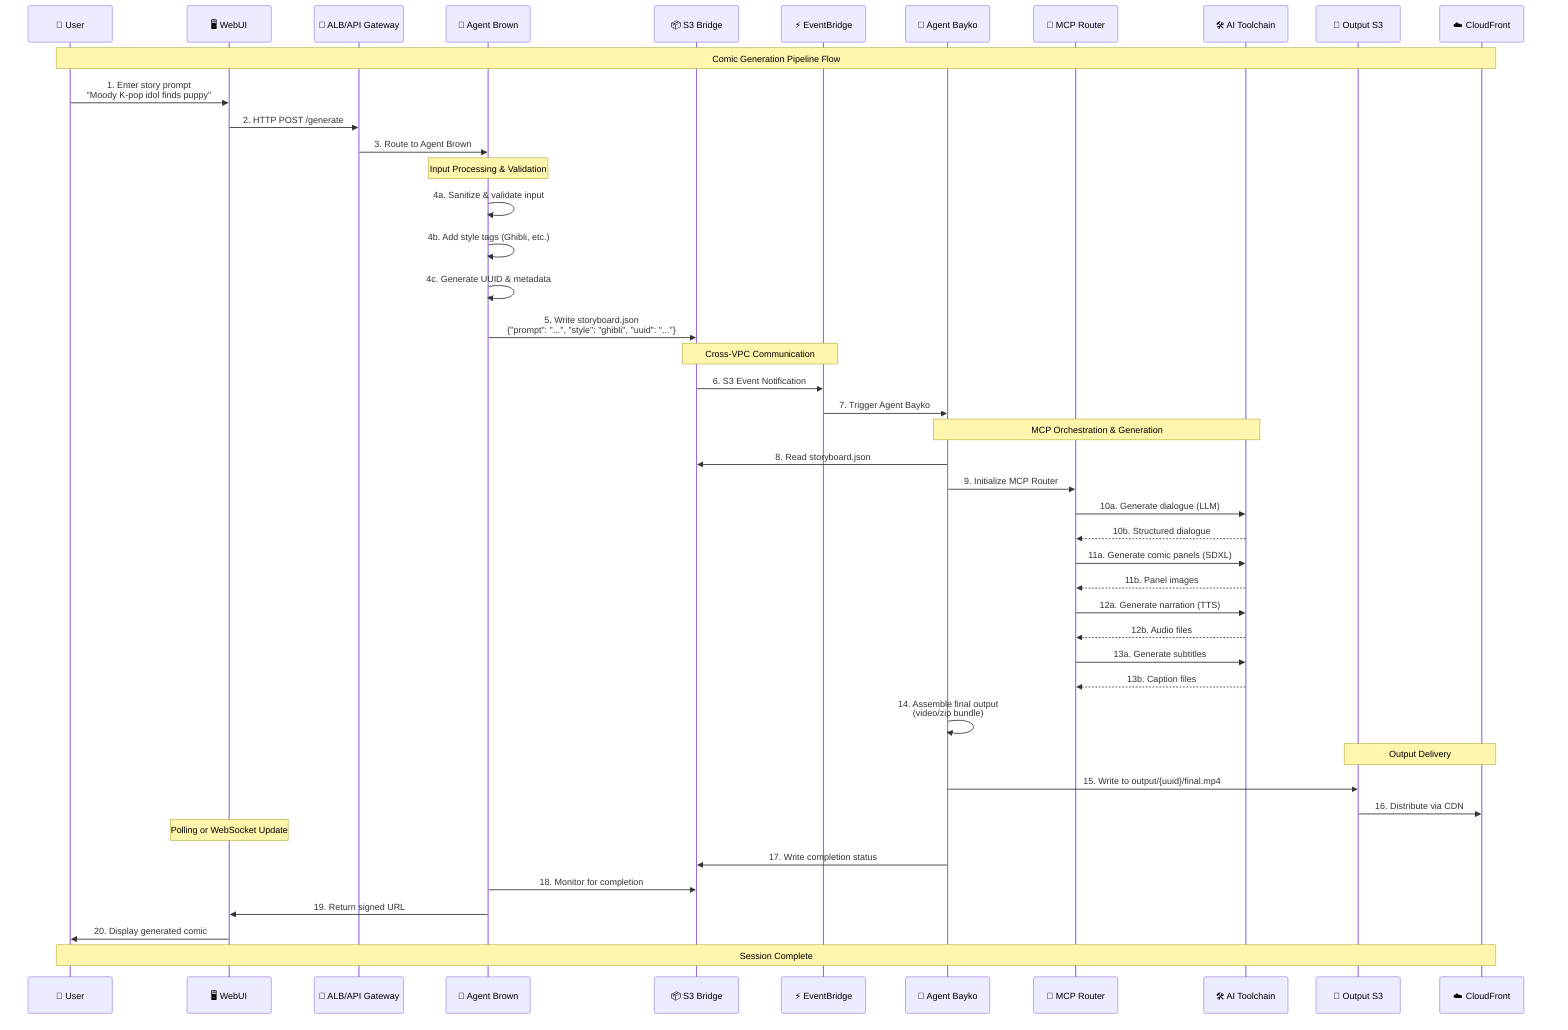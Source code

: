sequenceDiagram
    participant U as 👤 User
    participant W as 🖥️ WebUI
    participant A as 🔄 ALB/API Gateway
    participant B as 🤖 Agent Brown
    participant S as 📦 S3 Bridge
    participant E as ⚡ EventBridge
    participant BY as 🧠 Agent Bayko
    participant M as 🔀 MCP Router
    participant T as 🛠️ AI Toolchain
    participant O as 📁 Output S3
    participant C as ☁️ CloudFront
    
    Note over U,C: Comic Generation Pipeline Flow
    
    U->>W: 1. Enter story prompt<br/>"Moody K-pop idol finds puppy"
    W->>A: 2. HTTP POST /generate
    A->>B: 3. Route to Agent Brown
    
    Note over B: Input Processing & Validation
    B->>B: 4a. Sanitize & validate input
    B->>B: 4b. Add style tags (Ghibli, etc.)
    B->>B: 4c. Generate UUID & metadata
    
    B->>S: 5. Write storyboard.json<br/>{"prompt": "...", "style": "ghibli", "uuid": "..."}
    
    Note over S,E: Cross-VPC Communication
    S->>E: 6. S3 Event Notification
    E->>BY: 7. Trigger Agent Bayko
    
    Note over BY,T: MCP Orchestration & Generation
    BY->>S: 8. Read storyboard.json
    BY->>M: 9. Initialize MCP Router
    
    M->>T: 10a. Generate dialogue (LLM)
    T-->>M: 10b. Structured dialogue
    
    M->>T: 11a. Generate comic panels (SDXL)
    T-->>M: 11b. Panel images
    
    M->>T: 12a. Generate narration (TTS)
    T-->>M: 12b. Audio files
    
    M->>T: 13a. Generate subtitles
    T-->>M: 13b. Caption files
    
    BY->>BY: 14. Assemble final output<br/>(video/zip bundle)
    
    Note over O,C: Output Delivery
    BY->>O: 15. Write to output/{uuid}/final.mp4
    O->>C: 16. Distribute via CDN
    
    Note over W: Polling or WebSocket Update
    BY->>S: 17. Write completion status
    B->>S: 18. Monitor for completion
    B->>W: 19. Return signed URL
    W->>U: 20. Display generated comic
    
    Note over U,C: Session Complete